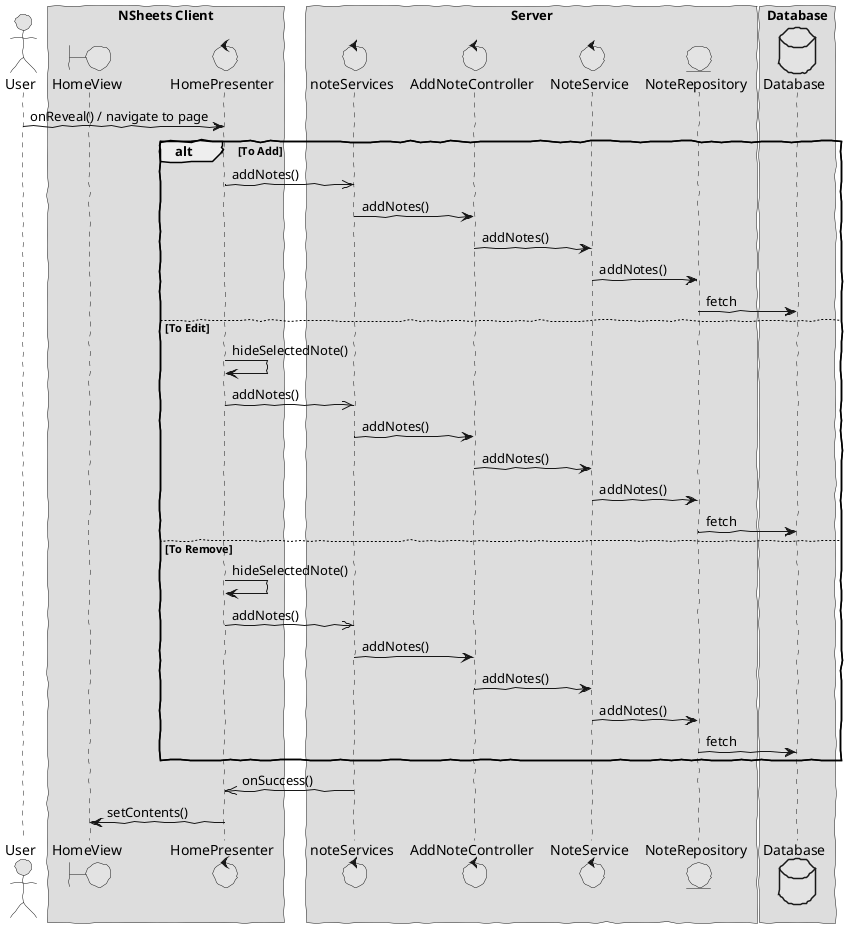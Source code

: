 @startuml  design1.png
skinparam handwritten true
skinparam monochrome true
skinparam packageStyle rect
skinparam defaultFontName FG Virgil
skinparam shadowing false

actor User
boundary HomeView
control HomePresenter
control noteServices
control AddNoteController
control NoteService
entity NoteRepository
database Database 

box "NSheets Client"
participant HomeView
participant HomePresenter 
end box

box "Server"
participant noteServices
participant AddNoteController
participant NoteService
participant NoteRepository
end box

box "Database"
participant Database
end box

User -> HomePresenter : onReveal() / navigate to page

alt To Add
    HomePresenter ->> noteServices : addNotes()
    noteServices -> AddNoteController : addNotes()
    AddNoteController -> NoteService : addNotes()
    NoteService -> NoteRepository : addNotes()
    NoteRepository -> Database : fetch

else To Edit
    HomePresenter -> HomePresenter : hideSelectedNote()
    HomePresenter ->> noteServices : addNotes()
    noteServices -> AddNoteController : addNotes()
    AddNoteController -> NoteService : addNotes()
    NoteService -> NoteRepository : addNotes()
    NoteRepository -> Database : fetch

else To Remove
    HomePresenter -> HomePresenter : hideSelectedNote()
    HomePresenter ->> noteServices : addNotes()
    noteServices -> AddNoteController : addNotes()
    AddNoteController -> NoteService : addNotes()
    NoteService -> NoteRepository : addNotes()
    NoteRepository -> Database : fetch
end

noteServices ->> HomePresenter : onSuccess()
HomePresenter -> HomeView : setContents()

@enduml